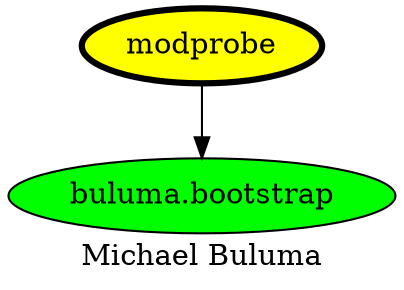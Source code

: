 digraph PhiloDilemma {
  label = "Michael Buluma" ;
  overlap=false
  {
    "modprobe" [fillcolor=yellow style=filled penwidth=3]
    "buluma.bootstrap" [fillcolor=green style=filled]
  }
  "modprobe" -> "buluma.bootstrap"
}
